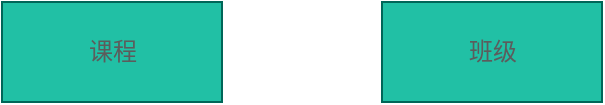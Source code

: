 <mxfile version="13.8.1" type="github"><diagram id="KWI5rsbbV26ykeZjJnp6" name="Page-1"><mxGraphModel dx="1038" dy="580" grid="1" gridSize="10" guides="1" tooltips="1" connect="1" arrows="1" fold="1" page="1" pageScale="1" pageWidth="1654" pageHeight="2336" math="0" shadow="0"><root><mxCell id="0"/><mxCell id="1" parent="0"/><mxCell id="CRUDUHAPiY07HobLMl0d-1" value="课程" style="html=1;fillColor=#21C0A5;strokeColor=#006658;fontColor=#5C5C5C;" parent="1" vertex="1"><mxGeometry x="70" y="50" width="110" height="50" as="geometry"/></mxCell><mxCell id="CRUDUHAPiY07HobLMl0d-73" value="班级" style="html=1;fillColor=#21C0A5;strokeColor=#006658;fontColor=#5C5C5C;" parent="1" vertex="1"><mxGeometry x="260" y="50" width="110" height="50" as="geometry"/></mxCell></root></mxGraphModel></diagram></mxfile>